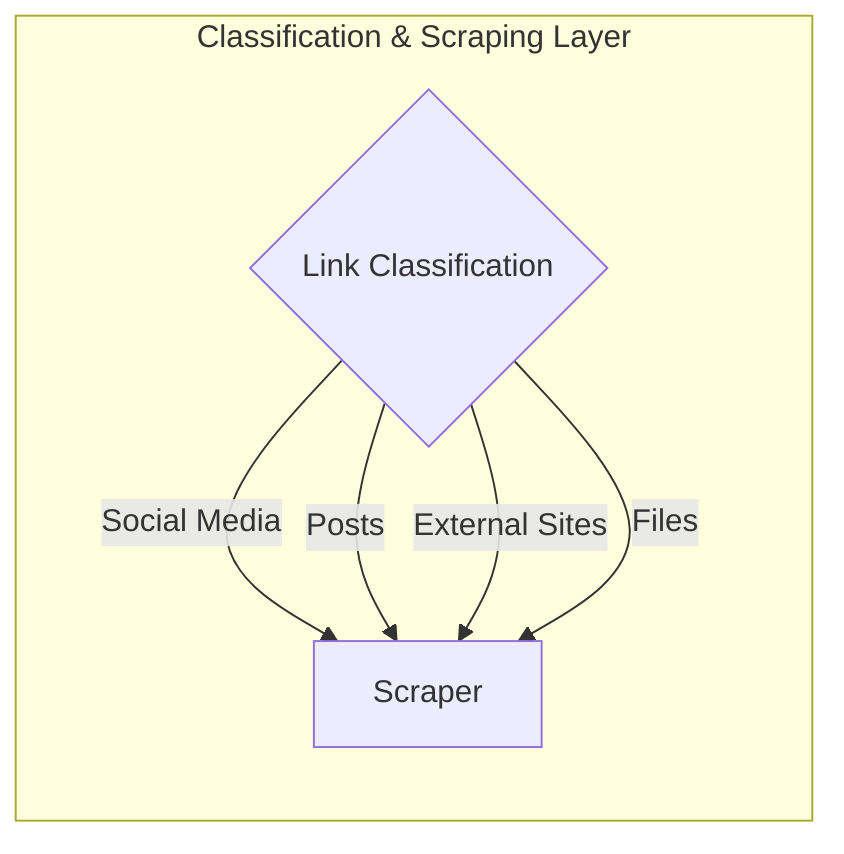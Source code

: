 graph LR
  subgraph "Classification & Scraping Layer"
    H{Link Classification} -->|Social Media| I[Scraper]
    H -->|Posts| I
    H -->|External Sites| I
    H -->|Files| I
  end
